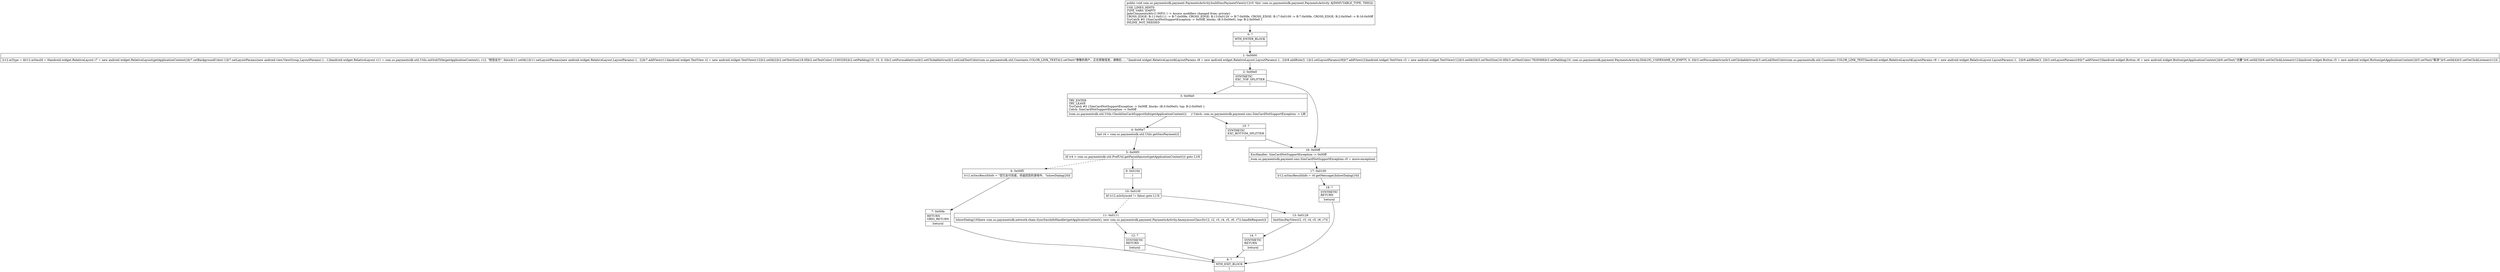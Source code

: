 digraph "CFG forcom.uc.paymentsdk.payment.PaymentsActivity.buildSmsPaymentView()V" {
Node_0 [shape=record,label="{0\:\ ?|MTH_ENTER_BLOCK\l|l}"];
Node_1 [shape=record,label="{1\:\ 0x0000|lr12.mType = 4lr12.mSmsId = 0landroid.widget.RelativeLayout r7 = new android.widget.RelativeLayout(getApplicationContext())lr7.setBackgroundColor(\-1)lr7.setLayoutParams(new android.view.ViewGroup.LayoutParams(\-1, \-1))landroid.widget.RelativeLayout r11 = com.uc.paymentsdk.util.Utils.initSubTitle(getApplicationContext(), r12, \"短信支付\", false)lr11.setId(1)lr11.setLayoutParams(new android.widget.RelativeLayout.LayoutParams(\-1, \-2))lr7.addView(r11)landroid.widget.TextView r2 = new android.widget.TextView(r12)lr2.setId(2)lr2.setTextSize(18.0f)lr2.setTextColor(\-12303292)lr2.setPadding(10, 10, 0, 0)lr2.setFocusable(true)lr2.setClickable(true)lr2.setLinkTextColor(com.uc.paymentsdk.util.Constants.COLOR_LINK_TEXT)lr2.setText(\"尊敬的用户，正在获取信息，请稍后......\")landroid.widget.RelativeLayout$LayoutParams r8 = new android.widget.RelativeLayout.LayoutParams(\-1, \-2)lr8.addRule(3, 1)lr2.setLayoutParams(r8)lr7.addView(r2)landroid.widget.TextView r3 = new android.widget.TextView(r12)lr3.setId(3)lr3.setTextSize(16.0f)lr3.setTextColor(\-7829368)lr3.setPadding(10, com.uc.paymentsdk.payment.PaymentsActivity.DIALOG_USERNAME_IS_EMPTY, 0, 0)lr3.setFocusable(true)lr3.setClickable(true)lr3.setLinkTextColor(com.uc.paymentsdk.util.Constants.COLOR_LINK_TEXT)landroid.widget.RelativeLayout$LayoutParams r9 = new android.widget.RelativeLayout.LayoutParams(\-1, \-2)lr9.addRule(3, 2)lr3.setLayoutParams(r9)lr7.addView(r3)landroid.widget.Button r6 = new android.widget.Button(getApplicationContext())lr6.setText(\"点播\")lr6.setId(3)lr6.setOnClickListener(r12)landroid.widget.Button r5 = new android.widget.Button(getApplicationContext())lr5.setText(\"取消\")lr5.setId(4)lr5.setOnClickListener(r12)l}"];
Node_2 [shape=record,label="{2\:\ 0x00e0|SYNTHETIC\lEXC_TOP_SPLITTER\l|l}"];
Node_3 [shape=record,label="{3\:\ 0x00e0|TRY_ENTER\lTRY_LEAVE\lTryCatch #0 \{SimCardNotSupportException \-\> 0x00ff, blocks: (B:3:0x00e0), top: B:2:0x00e0 \}\lCatch: SimCardNotSupportException \-\> 0x00ff\l|lcom.uc.paymentsdk.util.Utils.CheckSimCardSupprotInfo(getApplicationContext())     \/\/ Catch: com.uc.paymentsdk.payment.sms.SimCardNotSupportException \-\> Lffl}"];
Node_4 [shape=record,label="{4\:\ 0x00e7|lint r4 = com.uc.paymentsdk.util.Utils.getSmsPayment()l}"];
Node_5 [shape=record,label="{5\:\ 0x00f3|lif (r4 \> com.uc.paymentsdk.util.PrefUtil.getPayedAmount(getApplicationContext())) goto L10l}"];
Node_6 [shape=record,label="{6\:\ 0x00f5|lr12.mSmsResultInfo = \"您已支付完成，将返回您的游戏中。\"lshowDialog(20)l}"];
Node_7 [shape=record,label="{7\:\ 0x00fe|RETURN\lORIG_RETURN\l|lreturnl}"];
Node_8 [shape=record,label="{8\:\ ?|MTH_EXIT_BLOCK\l|l}"];
Node_9 [shape=record,label="{9\:\ 0x010d|l}"];
Node_10 [shape=record,label="{10\:\ 0x010f|lif (r12.mIsSynced != false) goto L13l}"];
Node_11 [shape=record,label="{11\:\ 0x0111|lshowDialog(19)lnew com.uc.paymentsdk.network.chain.SyncSmsInfoHandler(getApplicationContext(), new com.uc.paymentsdk.payment.PaymentsActivity.AnonymousClass3(r12, r2, r3, r4, r5, r6, r7)).handleRequest()l}"];
Node_12 [shape=record,label="{12\:\ ?|SYNTHETIC\lRETURN\l|lreturnl}"];
Node_13 [shape=record,label="{13\:\ 0x0129|linitSmsPayView(r2, r3, r4, r5, r6, r7)l}"];
Node_14 [shape=record,label="{14\:\ ?|SYNTHETIC\lRETURN\l|lreturnl}"];
Node_15 [shape=record,label="{15\:\ ?|SYNTHETIC\lEXC_BOTTOM_SPLITTER\l|l}"];
Node_16 [shape=record,label="{16\:\ 0x00ff|ExcHandler: SimCardNotSupportException \-\> 0x00ff\l|lcom.uc.paymentsdk.payment.sms.SimCardNotSupportException r0 = move\-exceptionl}"];
Node_17 [shape=record,label="{17\:\ 0x0100|lr12.mSmsResultInfo = r0.getMessage()lshowDialog(16)l}"];
Node_18 [shape=record,label="{18\:\ ?|SYNTHETIC\lRETURN\l|lreturnl}"];
MethodNode[shape=record,label="{public void com.uc.paymentsdk.payment.PaymentsActivity.buildSmsPaymentView((r12v0 'this' com.uc.paymentsdk.payment.PaymentsActivity A[IMMUTABLE_TYPE, THIS]))  | USE_LINES_HINTS\lTYPE_VARS: EMPTY\lJadxCommentsAttr\{l INFO: l \-\> Access modifiers changed from: private\}\lCROSS_EDGE: B:11:0x0111 \-\> B:7:0x00fe, CROSS_EDGE: B:13:0x0129 \-\> B:7:0x00fe, CROSS_EDGE: B:17:0x0100 \-\> B:7:0x00fe, CROSS_EDGE: B:2:0x00e0 \-\> B:16:0x00ff\lTryCatch #0 \{SimCardNotSupportException \-\> 0x00ff, blocks: (B:3:0x00e0), top: B:2:0x00e0 \}\lINLINE_NOT_NEEDED\l}"];
MethodNode -> Node_0;
Node_0 -> Node_1;
Node_1 -> Node_2;
Node_2 -> Node_3;
Node_2 -> Node_16;
Node_3 -> Node_4;
Node_3 -> Node_15;
Node_4 -> Node_5;
Node_5 -> Node_6[style=dashed];
Node_5 -> Node_9;
Node_6 -> Node_7;
Node_7 -> Node_8;
Node_9 -> Node_10;
Node_10 -> Node_11[style=dashed];
Node_10 -> Node_13;
Node_11 -> Node_12;
Node_12 -> Node_8;
Node_13 -> Node_14;
Node_14 -> Node_8;
Node_15 -> Node_16;
Node_16 -> Node_17;
Node_17 -> Node_18;
Node_18 -> Node_8;
}

